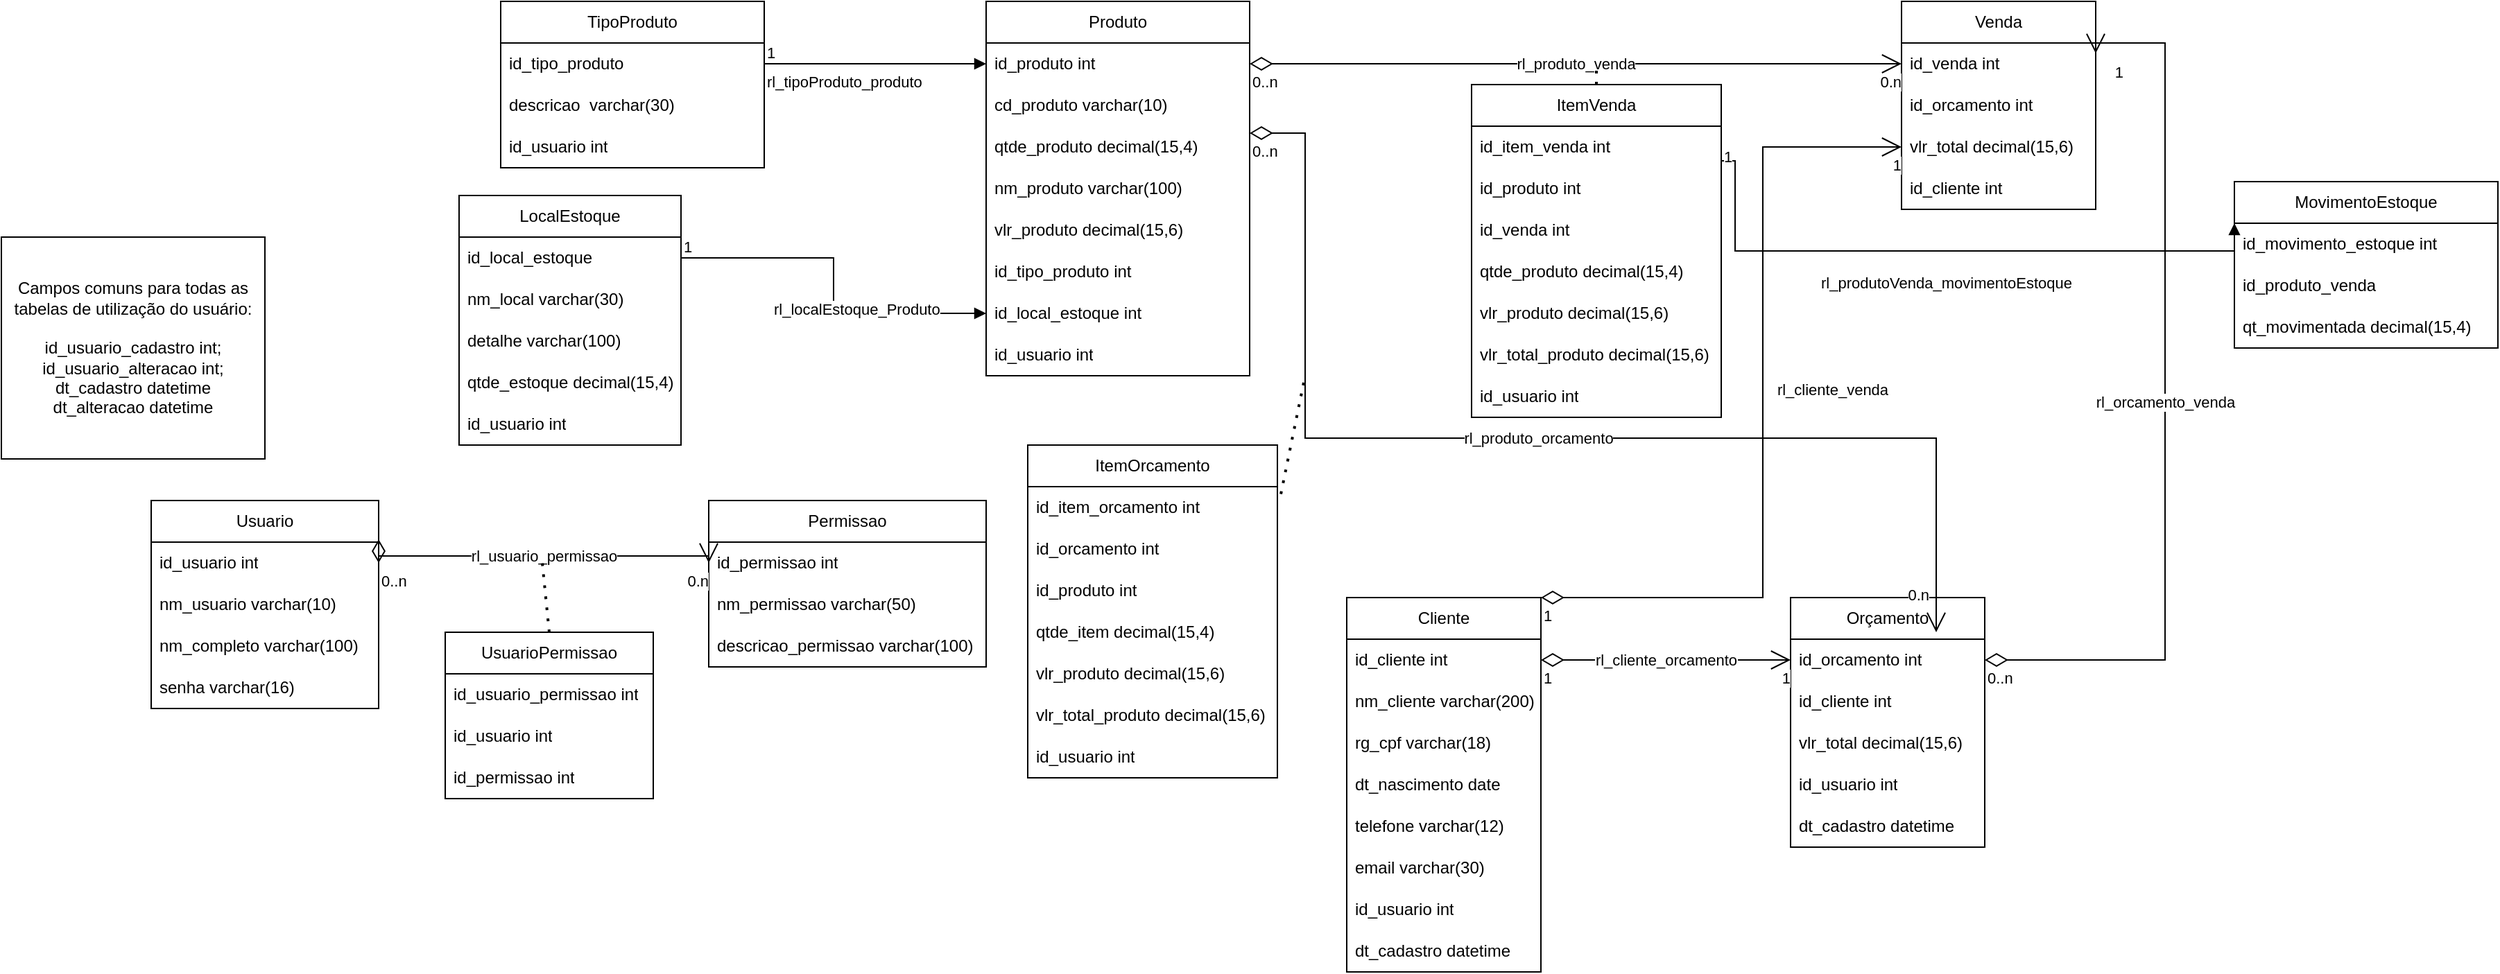 <mxfile version="22.0.2" type="github">
  <diagram name="Page-1" id="9f46799a-70d6-7492-0946-bef42562c5a5">
    <mxGraphModel dx="2349" dy="550" grid="1" gridSize="10" guides="1" tooltips="1" connect="1" arrows="1" fold="1" page="1" pageScale="1" pageWidth="1100" pageHeight="850" background="none" math="0" shadow="0">
      <root>
        <mxCell id="0" />
        <mxCell id="1" parent="0" />
        <mxCell id="REOAxsR8FFP2d4TtYgPs-2" value="Produto" style="swimlane;fontStyle=0;childLayout=stackLayout;horizontal=1;startSize=30;horizontalStack=0;resizeParent=1;resizeParentMax=0;resizeLast=0;collapsible=1;marginBottom=0;whiteSpace=wrap;html=1;" parent="1" vertex="1">
          <mxGeometry x="-30" y="30" width="190" height="270" as="geometry" />
        </mxCell>
        <mxCell id="REOAxsR8FFP2d4TtYgPs-3" value="id_produto int" style="text;strokeColor=none;fillColor=none;align=left;verticalAlign=middle;spacingLeft=4;spacingRight=4;overflow=hidden;points=[[0,0.5],[1,0.5]];portConstraint=eastwest;rotatable=0;whiteSpace=wrap;html=1;" parent="REOAxsR8FFP2d4TtYgPs-2" vertex="1">
          <mxGeometry y="30" width="190" height="30" as="geometry" />
        </mxCell>
        <mxCell id="e-aj0vRZBPkWejbtAEJ1-1" value="cd_produto varchar(10)" style="text;strokeColor=none;fillColor=none;align=left;verticalAlign=middle;spacingLeft=4;spacingRight=4;overflow=hidden;points=[[0,0.5],[1,0.5]];portConstraint=eastwest;rotatable=0;whiteSpace=wrap;html=1;" parent="REOAxsR8FFP2d4TtYgPs-2" vertex="1">
          <mxGeometry y="60" width="190" height="30" as="geometry" />
        </mxCell>
        <mxCell id="REOAxsR8FFP2d4TtYgPs-4" value="qtde_produto decimal(15,4)" style="text;strokeColor=none;fillColor=none;align=left;verticalAlign=middle;spacingLeft=4;spacingRight=4;overflow=hidden;points=[[0,0.5],[1,0.5]];portConstraint=eastwest;rotatable=0;whiteSpace=wrap;html=1;" parent="REOAxsR8FFP2d4TtYgPs-2" vertex="1">
          <mxGeometry y="90" width="190" height="30" as="geometry" />
        </mxCell>
        <mxCell id="REOAxsR8FFP2d4TtYgPs-5" value="nm_produto varchar(100)" style="text;strokeColor=none;fillColor=none;align=left;verticalAlign=middle;spacingLeft=4;spacingRight=4;overflow=hidden;points=[[0,0.5],[1,0.5]];portConstraint=eastwest;rotatable=0;whiteSpace=wrap;html=1;" parent="REOAxsR8FFP2d4TtYgPs-2" vertex="1">
          <mxGeometry y="120" width="190" height="30" as="geometry" />
        </mxCell>
        <mxCell id="REOAxsR8FFP2d4TtYgPs-60" value="vlr_produto decimal(15,6)" style="text;strokeColor=none;fillColor=none;align=left;verticalAlign=middle;spacingLeft=4;spacingRight=4;overflow=hidden;points=[[0,0.5],[1,0.5]];portConstraint=eastwest;rotatable=0;whiteSpace=wrap;html=1;" parent="REOAxsR8FFP2d4TtYgPs-2" vertex="1">
          <mxGeometry y="150" width="190" height="30" as="geometry" />
        </mxCell>
        <mxCell id="REOAxsR8FFP2d4TtYgPs-62" value="id_tipo_produto int" style="text;strokeColor=none;fillColor=none;align=left;verticalAlign=middle;spacingLeft=4;spacingRight=4;overflow=hidden;points=[[0,0.5],[1,0.5]];portConstraint=eastwest;rotatable=0;whiteSpace=wrap;html=1;" parent="REOAxsR8FFP2d4TtYgPs-2" vertex="1">
          <mxGeometry y="180" width="190" height="30" as="geometry" />
        </mxCell>
        <mxCell id="REOAxsR8FFP2d4TtYgPs-75" value="id_local_estoque int" style="text;strokeColor=none;fillColor=none;align=left;verticalAlign=middle;spacingLeft=4;spacingRight=4;overflow=hidden;points=[[0,0.5],[1,0.5]];portConstraint=eastwest;rotatable=0;whiteSpace=wrap;html=1;" parent="REOAxsR8FFP2d4TtYgPs-2" vertex="1">
          <mxGeometry y="210" width="190" height="30" as="geometry" />
        </mxCell>
        <mxCell id="ZL6opN0v5KYyE4sKjo3w-5" value="id_usuario int" style="text;strokeColor=none;fillColor=none;align=left;verticalAlign=middle;spacingLeft=4;spacingRight=4;overflow=hidden;points=[[0,0.5],[1,0.5]];portConstraint=eastwest;rotatable=0;whiteSpace=wrap;html=1;" vertex="1" parent="REOAxsR8FFP2d4TtYgPs-2">
          <mxGeometry y="240" width="190" height="30" as="geometry" />
        </mxCell>
        <mxCell id="REOAxsR8FFP2d4TtYgPs-7" value="Venda" style="swimlane;fontStyle=0;childLayout=stackLayout;horizontal=1;startSize=30;horizontalStack=0;resizeParent=1;resizeParentMax=0;resizeLast=0;collapsible=1;marginBottom=0;whiteSpace=wrap;html=1;" parent="1" vertex="1">
          <mxGeometry x="630" y="30" width="140" height="150" as="geometry" />
        </mxCell>
        <mxCell id="REOAxsR8FFP2d4TtYgPs-8" value="id_venda int" style="text;strokeColor=none;fillColor=none;align=left;verticalAlign=middle;spacingLeft=4;spacingRight=4;overflow=hidden;points=[[0,0.5],[1,0.5]];portConstraint=eastwest;rotatable=0;whiteSpace=wrap;html=1;" parent="REOAxsR8FFP2d4TtYgPs-7" vertex="1">
          <mxGeometry y="30" width="140" height="30" as="geometry" />
        </mxCell>
        <mxCell id="REOAxsR8FFP2d4TtYgPs-9" value="id_orcamento int" style="text;strokeColor=none;fillColor=none;align=left;verticalAlign=middle;spacingLeft=4;spacingRight=4;overflow=hidden;points=[[0,0.5],[1,0.5]];portConstraint=eastwest;rotatable=0;whiteSpace=wrap;html=1;" parent="REOAxsR8FFP2d4TtYgPs-7" vertex="1">
          <mxGeometry y="60" width="140" height="30" as="geometry" />
        </mxCell>
        <mxCell id="REOAxsR8FFP2d4TtYgPs-10" value="vlr_total decimal(15,6)" style="text;strokeColor=none;fillColor=none;align=left;verticalAlign=middle;spacingLeft=4;spacingRight=4;overflow=hidden;points=[[0,0.5],[1,0.5]];portConstraint=eastwest;rotatable=0;whiteSpace=wrap;html=1;" parent="REOAxsR8FFP2d4TtYgPs-7" vertex="1">
          <mxGeometry y="90" width="140" height="30" as="geometry" />
        </mxCell>
        <mxCell id="REOAxsR8FFP2d4TtYgPs-104" value="id_cliente int" style="text;strokeColor=none;fillColor=none;align=left;verticalAlign=middle;spacingLeft=4;spacingRight=4;overflow=hidden;points=[[0,0.5],[1,0.5]];portConstraint=eastwest;rotatable=0;whiteSpace=wrap;html=1;" parent="REOAxsR8FFP2d4TtYgPs-7" vertex="1">
          <mxGeometry y="120" width="140" height="30" as="geometry" />
        </mxCell>
        <mxCell id="REOAxsR8FFP2d4TtYgPs-11" value="ItemVenda" style="swimlane;fontStyle=0;childLayout=stackLayout;horizontal=1;startSize=30;horizontalStack=0;resizeParent=1;resizeParentMax=0;resizeLast=0;collapsible=1;marginBottom=0;whiteSpace=wrap;html=1;" parent="1" vertex="1">
          <mxGeometry x="320" y="90" width="180" height="240" as="geometry" />
        </mxCell>
        <mxCell id="REOAxsR8FFP2d4TtYgPs-12" value="id_item_venda int" style="text;strokeColor=none;fillColor=none;align=left;verticalAlign=middle;spacingLeft=4;spacingRight=4;overflow=hidden;points=[[0,0.5],[1,0.5]];portConstraint=eastwest;rotatable=0;whiteSpace=wrap;html=1;" parent="REOAxsR8FFP2d4TtYgPs-11" vertex="1">
          <mxGeometry y="30" width="180" height="30" as="geometry" />
        </mxCell>
        <mxCell id="REOAxsR8FFP2d4TtYgPs-13" value="id_produto int" style="text;strokeColor=none;fillColor=none;align=left;verticalAlign=middle;spacingLeft=4;spacingRight=4;overflow=hidden;points=[[0,0.5],[1,0.5]];portConstraint=eastwest;rotatable=0;whiteSpace=wrap;html=1;" parent="REOAxsR8FFP2d4TtYgPs-11" vertex="1">
          <mxGeometry y="60" width="180" height="30" as="geometry" />
        </mxCell>
        <mxCell id="REOAxsR8FFP2d4TtYgPs-14" value="id_venda int" style="text;strokeColor=none;fillColor=none;align=left;verticalAlign=middle;spacingLeft=4;spacingRight=4;overflow=hidden;points=[[0,0.5],[1,0.5]];portConstraint=eastwest;rotatable=0;whiteSpace=wrap;html=1;" parent="REOAxsR8FFP2d4TtYgPs-11" vertex="1">
          <mxGeometry y="90" width="180" height="30" as="geometry" />
        </mxCell>
        <mxCell id="REOAxsR8FFP2d4TtYgPs-105" value="qtde_produto decimal(15,4)" style="text;strokeColor=none;fillColor=none;align=left;verticalAlign=middle;spacingLeft=4;spacingRight=4;overflow=hidden;points=[[0,0.5],[1,0.5]];portConstraint=eastwest;rotatable=0;whiteSpace=wrap;html=1;" parent="REOAxsR8FFP2d4TtYgPs-11" vertex="1">
          <mxGeometry y="120" width="180" height="30" as="geometry" />
        </mxCell>
        <mxCell id="REOAxsR8FFP2d4TtYgPs-106" value="vlr_produto decimal(15,6)" style="text;strokeColor=none;fillColor=none;align=left;verticalAlign=middle;spacingLeft=4;spacingRight=4;overflow=hidden;points=[[0,0.5],[1,0.5]];portConstraint=eastwest;rotatable=0;whiteSpace=wrap;html=1;" parent="REOAxsR8FFP2d4TtYgPs-11" vertex="1">
          <mxGeometry y="150" width="180" height="30" as="geometry" />
        </mxCell>
        <mxCell id="REOAxsR8FFP2d4TtYgPs-107" value="vlr_total_produto decimal(15,6)" style="text;strokeColor=none;fillColor=none;align=left;verticalAlign=middle;spacingLeft=4;spacingRight=4;overflow=hidden;points=[[0,0.5],[1,0.5]];portConstraint=eastwest;rotatable=0;whiteSpace=wrap;html=1;" parent="REOAxsR8FFP2d4TtYgPs-11" vertex="1">
          <mxGeometry y="180" width="180" height="30" as="geometry" />
        </mxCell>
        <mxCell id="ZL6opN0v5KYyE4sKjo3w-7" value="id_usuario int" style="text;strokeColor=none;fillColor=none;align=left;verticalAlign=middle;spacingLeft=4;spacingRight=4;overflow=hidden;points=[[0,0.5],[1,0.5]];portConstraint=eastwest;rotatable=0;whiteSpace=wrap;html=1;" vertex="1" parent="REOAxsR8FFP2d4TtYgPs-11">
          <mxGeometry y="210" width="180" height="30" as="geometry" />
        </mxCell>
        <mxCell id="REOAxsR8FFP2d4TtYgPs-15" value="rl_produto_venda" style="endArrow=open;html=1;endSize=12;startArrow=diamondThin;startSize=14;startFill=0;edgeStyle=orthogonalEdgeStyle;rounded=0;exitX=1;exitY=0.5;exitDx=0;exitDy=0;entryX=0;entryY=0.5;entryDx=0;entryDy=0;" parent="1" source="REOAxsR8FFP2d4TtYgPs-3" target="REOAxsR8FFP2d4TtYgPs-8" edge="1">
          <mxGeometry relative="1" as="geometry">
            <mxPoint x="490" y="120" as="sourcePoint" />
            <mxPoint x="650" y="120" as="targetPoint" />
            <Array as="points">
              <mxPoint x="520" y="75" />
              <mxPoint x="520" y="75" />
            </Array>
          </mxGeometry>
        </mxCell>
        <mxCell id="REOAxsR8FFP2d4TtYgPs-16" value="0..n" style="edgeLabel;resizable=0;html=1;align=left;verticalAlign=top;" parent="REOAxsR8FFP2d4TtYgPs-15" connectable="0" vertex="1">
          <mxGeometry x="-1" relative="1" as="geometry" />
        </mxCell>
        <mxCell id="REOAxsR8FFP2d4TtYgPs-17" value="0.n" style="edgeLabel;resizable=0;html=1;align=right;verticalAlign=top;" parent="REOAxsR8FFP2d4TtYgPs-15" connectable="0" vertex="1">
          <mxGeometry x="1" relative="1" as="geometry" />
        </mxCell>
        <mxCell id="REOAxsR8FFP2d4TtYgPs-19" value="" style="endArrow=none;dashed=1;html=1;dashPattern=1 3;strokeWidth=2;rounded=0;exitX=0.5;exitY=0;exitDx=0;exitDy=0;" parent="1" source="REOAxsR8FFP2d4TtYgPs-11" edge="1">
          <mxGeometry width="50" height="50" relative="1" as="geometry">
            <mxPoint x="540" y="140" as="sourcePoint" />
            <mxPoint x="410" y="80" as="targetPoint" />
          </mxGeometry>
        </mxCell>
        <mxCell id="REOAxsR8FFP2d4TtYgPs-20" value="Cliente" style="swimlane;fontStyle=0;childLayout=stackLayout;horizontal=1;startSize=30;horizontalStack=0;resizeParent=1;resizeParentMax=0;resizeLast=0;collapsible=1;marginBottom=0;whiteSpace=wrap;html=1;" parent="1" vertex="1">
          <mxGeometry x="230" y="460" width="140" height="270" as="geometry" />
        </mxCell>
        <mxCell id="REOAxsR8FFP2d4TtYgPs-21" value="id_cliente int" style="text;strokeColor=none;fillColor=none;align=left;verticalAlign=middle;spacingLeft=4;spacingRight=4;overflow=hidden;points=[[0,0.5],[1,0.5]];portConstraint=eastwest;rotatable=0;whiteSpace=wrap;html=1;" parent="REOAxsR8FFP2d4TtYgPs-20" vertex="1">
          <mxGeometry y="30" width="140" height="30" as="geometry" />
        </mxCell>
        <mxCell id="REOAxsR8FFP2d4TtYgPs-22" value="nm_cliente varchar(200)" style="text;strokeColor=none;fillColor=none;align=left;verticalAlign=middle;spacingLeft=4;spacingRight=4;overflow=hidden;points=[[0,0.5],[1,0.5]];portConstraint=eastwest;rotatable=0;whiteSpace=wrap;html=1;" parent="REOAxsR8FFP2d4TtYgPs-20" vertex="1">
          <mxGeometry y="60" width="140" height="30" as="geometry" />
        </mxCell>
        <mxCell id="REOAxsR8FFP2d4TtYgPs-23" value="rg_cpf varchar(18)" style="text;strokeColor=none;fillColor=none;align=left;verticalAlign=middle;spacingLeft=4;spacingRight=4;overflow=hidden;points=[[0,0.5],[1,0.5]];portConstraint=eastwest;rotatable=0;whiteSpace=wrap;html=1;" parent="REOAxsR8FFP2d4TtYgPs-20" vertex="1">
          <mxGeometry y="90" width="140" height="30" as="geometry" />
        </mxCell>
        <mxCell id="REOAxsR8FFP2d4TtYgPs-98" value="dt_nascimento date" style="text;strokeColor=none;fillColor=none;align=left;verticalAlign=middle;spacingLeft=4;spacingRight=4;overflow=hidden;points=[[0,0.5],[1,0.5]];portConstraint=eastwest;rotatable=0;whiteSpace=wrap;html=1;" parent="REOAxsR8FFP2d4TtYgPs-20" vertex="1">
          <mxGeometry y="120" width="140" height="30" as="geometry" />
        </mxCell>
        <mxCell id="REOAxsR8FFP2d4TtYgPs-99" value="telefone varchar(12)" style="text;strokeColor=none;fillColor=none;align=left;verticalAlign=middle;spacingLeft=4;spacingRight=4;overflow=hidden;points=[[0,0.5],[1,0.5]];portConstraint=eastwest;rotatable=0;whiteSpace=wrap;html=1;" parent="REOAxsR8FFP2d4TtYgPs-20" vertex="1">
          <mxGeometry y="150" width="140" height="30" as="geometry" />
        </mxCell>
        <mxCell id="REOAxsR8FFP2d4TtYgPs-100" value="email varchar(30)" style="text;strokeColor=none;fillColor=none;align=left;verticalAlign=middle;spacingLeft=4;spacingRight=4;overflow=hidden;points=[[0,0.5],[1,0.5]];portConstraint=eastwest;rotatable=0;whiteSpace=wrap;html=1;" parent="REOAxsR8FFP2d4TtYgPs-20" vertex="1">
          <mxGeometry y="180" width="140" height="30" as="geometry" />
        </mxCell>
        <mxCell id="ZL6opN0v5KYyE4sKjo3w-8" value="id_usuario int" style="text;strokeColor=none;fillColor=none;align=left;verticalAlign=middle;spacingLeft=4;spacingRight=4;overflow=hidden;points=[[0,0.5],[1,0.5]];portConstraint=eastwest;rotatable=0;whiteSpace=wrap;html=1;" vertex="1" parent="REOAxsR8FFP2d4TtYgPs-20">
          <mxGeometry y="210" width="140" height="30" as="geometry" />
        </mxCell>
        <mxCell id="ZL6opN0v5KYyE4sKjo3w-9" value="dt_cadastro datetime" style="text;strokeColor=none;fillColor=none;align=left;verticalAlign=middle;spacingLeft=4;spacingRight=4;overflow=hidden;points=[[0,0.5],[1,0.5]];portConstraint=eastwest;rotatable=0;whiteSpace=wrap;html=1;" vertex="1" parent="REOAxsR8FFP2d4TtYgPs-20">
          <mxGeometry y="240" width="140" height="30" as="geometry" />
        </mxCell>
        <mxCell id="REOAxsR8FFP2d4TtYgPs-24" value="Orçamento" style="swimlane;fontStyle=0;childLayout=stackLayout;horizontal=1;startSize=30;horizontalStack=0;resizeParent=1;resizeParentMax=0;resizeLast=0;collapsible=1;marginBottom=0;whiteSpace=wrap;html=1;" parent="1" vertex="1">
          <mxGeometry x="550" y="460" width="140" height="180" as="geometry" />
        </mxCell>
        <mxCell id="REOAxsR8FFP2d4TtYgPs-25" value="id_orcamento int" style="text;strokeColor=none;fillColor=none;align=left;verticalAlign=middle;spacingLeft=4;spacingRight=4;overflow=hidden;points=[[0,0.5],[1,0.5]];portConstraint=eastwest;rotatable=0;whiteSpace=wrap;html=1;" parent="REOAxsR8FFP2d4TtYgPs-24" vertex="1">
          <mxGeometry y="30" width="140" height="30" as="geometry" />
        </mxCell>
        <mxCell id="REOAxsR8FFP2d4TtYgPs-26" value="id_cliente int" style="text;strokeColor=none;fillColor=none;align=left;verticalAlign=middle;spacingLeft=4;spacingRight=4;overflow=hidden;points=[[0,0.5],[1,0.5]];portConstraint=eastwest;rotatable=0;whiteSpace=wrap;html=1;" parent="REOAxsR8FFP2d4TtYgPs-24" vertex="1">
          <mxGeometry y="60" width="140" height="30" as="geometry" />
        </mxCell>
        <mxCell id="REOAxsR8FFP2d4TtYgPs-27" value="vlr_total decimal(15,6)" style="text;strokeColor=none;fillColor=none;align=left;verticalAlign=middle;spacingLeft=4;spacingRight=4;overflow=hidden;points=[[0,0.5],[1,0.5]];portConstraint=eastwest;rotatable=0;whiteSpace=wrap;html=1;" parent="REOAxsR8FFP2d4TtYgPs-24" vertex="1">
          <mxGeometry y="90" width="140" height="30" as="geometry" />
        </mxCell>
        <mxCell id="ZL6opN0v5KYyE4sKjo3w-10" value="id_usuario int" style="text;strokeColor=none;fillColor=none;align=left;verticalAlign=middle;spacingLeft=4;spacingRight=4;overflow=hidden;points=[[0,0.5],[1,0.5]];portConstraint=eastwest;rotatable=0;whiteSpace=wrap;html=1;" vertex="1" parent="REOAxsR8FFP2d4TtYgPs-24">
          <mxGeometry y="120" width="140" height="30" as="geometry" />
        </mxCell>
        <mxCell id="ZL6opN0v5KYyE4sKjo3w-11" value="dt_cadastro datetime" style="text;strokeColor=none;fillColor=none;align=left;verticalAlign=middle;spacingLeft=4;spacingRight=4;overflow=hidden;points=[[0,0.5],[1,0.5]];portConstraint=eastwest;rotatable=0;whiteSpace=wrap;html=1;" vertex="1" parent="REOAxsR8FFP2d4TtYgPs-24">
          <mxGeometry y="150" width="140" height="30" as="geometry" />
        </mxCell>
        <mxCell id="REOAxsR8FFP2d4TtYgPs-28" value="rl_cliente_orcamento" style="endArrow=open;html=1;endSize=12;startArrow=diamondThin;startSize=14;startFill=0;edgeStyle=orthogonalEdgeStyle;rounded=0;exitX=1;exitY=0.5;exitDx=0;exitDy=0;entryX=0;entryY=0.5;entryDx=0;entryDy=0;" parent="1" source="REOAxsR8FFP2d4TtYgPs-21" target="REOAxsR8FFP2d4TtYgPs-25" edge="1">
          <mxGeometry relative="1" as="geometry">
            <mxPoint x="780" y="430" as="sourcePoint" />
            <mxPoint x="940" y="430" as="targetPoint" />
          </mxGeometry>
        </mxCell>
        <mxCell id="REOAxsR8FFP2d4TtYgPs-29" value="1" style="edgeLabel;resizable=0;html=1;align=left;verticalAlign=top;" parent="REOAxsR8FFP2d4TtYgPs-28" connectable="0" vertex="1">
          <mxGeometry x="-1" relative="1" as="geometry" />
        </mxCell>
        <mxCell id="REOAxsR8FFP2d4TtYgPs-30" value="1" style="edgeLabel;resizable=0;html=1;align=right;verticalAlign=top;" parent="REOAxsR8FFP2d4TtYgPs-28" connectable="0" vertex="1">
          <mxGeometry x="1" relative="1" as="geometry" />
        </mxCell>
        <mxCell id="REOAxsR8FFP2d4TtYgPs-31" value="rl_orcamento_venda" style="endArrow=open;html=1;endSize=12;startArrow=diamondThin;startSize=14;startFill=0;edgeStyle=orthogonalEdgeStyle;rounded=0;exitX=1;exitY=0.5;exitDx=0;exitDy=0;entryX=1;entryY=0.25;entryDx=0;entryDy=0;" parent="1" source="REOAxsR8FFP2d4TtYgPs-25" target="REOAxsR8FFP2d4TtYgPs-7" edge="1">
          <mxGeometry relative="1" as="geometry">
            <mxPoint x="490" y="300" as="sourcePoint" />
            <mxPoint x="650" y="300" as="targetPoint" />
            <Array as="points">
              <mxPoint x="820" y="505" />
              <mxPoint x="820" y="60" />
            </Array>
          </mxGeometry>
        </mxCell>
        <mxCell id="REOAxsR8FFP2d4TtYgPs-32" value="0..n" style="edgeLabel;resizable=0;html=1;align=left;verticalAlign=top;" parent="REOAxsR8FFP2d4TtYgPs-31" connectable="0" vertex="1">
          <mxGeometry x="-1" relative="1" as="geometry" />
        </mxCell>
        <mxCell id="REOAxsR8FFP2d4TtYgPs-33" value="1" style="edgeLabel;resizable=0;html=1;align=right;verticalAlign=top;" parent="REOAxsR8FFP2d4TtYgPs-31" connectable="0" vertex="1">
          <mxGeometry x="1" relative="1" as="geometry">
            <mxPoint x="20" as="offset" />
          </mxGeometry>
        </mxCell>
        <mxCell id="REOAxsR8FFP2d4TtYgPs-34" value="ItemOrcamento" style="swimlane;fontStyle=0;childLayout=stackLayout;horizontal=1;startSize=30;horizontalStack=0;resizeParent=1;resizeParentMax=0;resizeLast=0;collapsible=1;marginBottom=0;whiteSpace=wrap;html=1;" parent="1" vertex="1">
          <mxGeometry y="350" width="180" height="240" as="geometry" />
        </mxCell>
        <mxCell id="REOAxsR8FFP2d4TtYgPs-35" value="id_item_orcamento int" style="text;strokeColor=none;fillColor=none;align=left;verticalAlign=middle;spacingLeft=4;spacingRight=4;overflow=hidden;points=[[0,0.5],[1,0.5]];portConstraint=eastwest;rotatable=0;whiteSpace=wrap;html=1;" parent="REOAxsR8FFP2d4TtYgPs-34" vertex="1">
          <mxGeometry y="30" width="180" height="30" as="geometry" />
        </mxCell>
        <mxCell id="REOAxsR8FFP2d4TtYgPs-36" value="id_orcamento int" style="text;strokeColor=none;fillColor=none;align=left;verticalAlign=middle;spacingLeft=4;spacingRight=4;overflow=hidden;points=[[0,0.5],[1,0.5]];portConstraint=eastwest;rotatable=0;whiteSpace=wrap;html=1;" parent="REOAxsR8FFP2d4TtYgPs-34" vertex="1">
          <mxGeometry y="60" width="180" height="30" as="geometry" />
        </mxCell>
        <mxCell id="REOAxsR8FFP2d4TtYgPs-37" value="id_produto int" style="text;strokeColor=none;fillColor=none;align=left;verticalAlign=middle;spacingLeft=4;spacingRight=4;overflow=hidden;points=[[0,0.5],[1,0.5]];portConstraint=eastwest;rotatable=0;whiteSpace=wrap;html=1;" parent="REOAxsR8FFP2d4TtYgPs-34" vertex="1">
          <mxGeometry y="90" width="180" height="30" as="geometry" />
        </mxCell>
        <mxCell id="REOAxsR8FFP2d4TtYgPs-79" value="qtde_item&amp;nbsp;decimal(15,4)" style="text;strokeColor=none;fillColor=none;align=left;verticalAlign=middle;spacingLeft=4;spacingRight=4;overflow=hidden;points=[[0,0.5],[1,0.5]];portConstraint=eastwest;rotatable=0;whiteSpace=wrap;html=1;" parent="REOAxsR8FFP2d4TtYgPs-34" vertex="1">
          <mxGeometry y="120" width="180" height="30" as="geometry" />
        </mxCell>
        <mxCell id="REOAxsR8FFP2d4TtYgPs-80" value="vlr_produto decimal(15,6)" style="text;strokeColor=none;fillColor=none;align=left;verticalAlign=middle;spacingLeft=4;spacingRight=4;overflow=hidden;points=[[0,0.5],[1,0.5]];portConstraint=eastwest;rotatable=0;whiteSpace=wrap;html=1;" parent="REOAxsR8FFP2d4TtYgPs-34" vertex="1">
          <mxGeometry y="150" width="180" height="30" as="geometry" />
        </mxCell>
        <mxCell id="REOAxsR8FFP2d4TtYgPs-108" value="vlr_total_produto decimal(15,6)" style="text;strokeColor=none;fillColor=none;align=left;verticalAlign=middle;spacingLeft=4;spacingRight=4;overflow=hidden;points=[[0,0.5],[1,0.5]];portConstraint=eastwest;rotatable=0;whiteSpace=wrap;html=1;" parent="REOAxsR8FFP2d4TtYgPs-34" vertex="1">
          <mxGeometry y="180" width="180" height="30" as="geometry" />
        </mxCell>
        <mxCell id="ZL6opN0v5KYyE4sKjo3w-6" value="id_usuario int" style="text;strokeColor=none;fillColor=none;align=left;verticalAlign=middle;spacingLeft=4;spacingRight=4;overflow=hidden;points=[[0,0.5],[1,0.5]];portConstraint=eastwest;rotatable=0;whiteSpace=wrap;html=1;" vertex="1" parent="REOAxsR8FFP2d4TtYgPs-34">
          <mxGeometry y="210" width="180" height="30" as="geometry" />
        </mxCell>
        <mxCell id="REOAxsR8FFP2d4TtYgPs-41" value="rl_produto_orcamento" style="endArrow=open;html=1;endSize=12;startArrow=diamondThin;startSize=14;startFill=0;edgeStyle=orthogonalEdgeStyle;rounded=0;exitX=1;exitY=0.5;exitDx=0;exitDy=0;entryX=0.75;entryY=0;entryDx=0;entryDy=0;" parent="1" edge="1">
          <mxGeometry relative="1" as="geometry">
            <mxPoint x="160" y="125" as="sourcePoint" />
            <mxPoint x="655" y="485" as="targetPoint" />
            <Array as="points">
              <mxPoint x="200" y="125" />
              <mxPoint x="200" y="345" />
              <mxPoint x="655" y="345" />
            </Array>
          </mxGeometry>
        </mxCell>
        <mxCell id="REOAxsR8FFP2d4TtYgPs-42" value="0..n" style="edgeLabel;resizable=0;html=1;align=left;verticalAlign=top;" parent="REOAxsR8FFP2d4TtYgPs-41" connectable="0" vertex="1">
          <mxGeometry x="-1" relative="1" as="geometry" />
        </mxCell>
        <mxCell id="REOAxsR8FFP2d4TtYgPs-43" value="0.n" style="edgeLabel;resizable=0;html=1;align=right;verticalAlign=top;" parent="REOAxsR8FFP2d4TtYgPs-41" connectable="0" vertex="1">
          <mxGeometry x="1" relative="1" as="geometry">
            <mxPoint x="-5" y="-40" as="offset" />
          </mxGeometry>
        </mxCell>
        <mxCell id="REOAxsR8FFP2d4TtYgPs-46" value="" style="endArrow=none;dashed=1;html=1;dashPattern=1 3;strokeWidth=2;rounded=0;exitX=1.014;exitY=0.147;exitDx=0;exitDy=0;exitPerimeter=0;" parent="1" source="REOAxsR8FFP2d4TtYgPs-34" edge="1">
          <mxGeometry width="50" height="50" relative="1" as="geometry">
            <mxPoint x="540" y="330" as="sourcePoint" />
            <mxPoint x="200" y="300" as="targetPoint" />
          </mxGeometry>
        </mxCell>
        <mxCell id="REOAxsR8FFP2d4TtYgPs-47" value="MovimentoEstoque" style="swimlane;fontStyle=0;childLayout=stackLayout;horizontal=1;startSize=30;horizontalStack=0;resizeParent=1;resizeParentMax=0;resizeLast=0;collapsible=1;marginBottom=0;whiteSpace=wrap;html=1;" parent="1" vertex="1">
          <mxGeometry x="870" y="160" width="190" height="120" as="geometry" />
        </mxCell>
        <mxCell id="REOAxsR8FFP2d4TtYgPs-48" value="id_movimento_estoque int" style="text;strokeColor=none;fillColor=none;align=left;verticalAlign=middle;spacingLeft=4;spacingRight=4;overflow=hidden;points=[[0,0.5],[1,0.5]];portConstraint=eastwest;rotatable=0;whiteSpace=wrap;html=1;" parent="REOAxsR8FFP2d4TtYgPs-47" vertex="1">
          <mxGeometry y="30" width="190" height="30" as="geometry" />
        </mxCell>
        <mxCell id="REOAxsR8FFP2d4TtYgPs-49" value="id_produto_venda" style="text;strokeColor=none;fillColor=none;align=left;verticalAlign=middle;spacingLeft=4;spacingRight=4;overflow=hidden;points=[[0,0.5],[1,0.5]];portConstraint=eastwest;rotatable=0;whiteSpace=wrap;html=1;" parent="REOAxsR8FFP2d4TtYgPs-47" vertex="1">
          <mxGeometry y="60" width="190" height="30" as="geometry" />
        </mxCell>
        <mxCell id="REOAxsR8FFP2d4TtYgPs-50" value="qt_movimentada decimal(15,4)" style="text;strokeColor=none;fillColor=none;align=left;verticalAlign=middle;spacingLeft=4;spacingRight=4;overflow=hidden;points=[[0,0.5],[1,0.5]];portConstraint=eastwest;rotatable=0;whiteSpace=wrap;html=1;" parent="REOAxsR8FFP2d4TtYgPs-47" vertex="1">
          <mxGeometry y="90" width="190" height="30" as="geometry" />
        </mxCell>
        <mxCell id="REOAxsR8FFP2d4TtYgPs-57" value="rl_produtoVenda_movimentoEstoque" style="endArrow=block;endFill=1;html=1;edgeStyle=orthogonalEdgeStyle;align=left;verticalAlign=top;rounded=0;exitX=1;exitY=0.25;exitDx=0;exitDy=0;entryX=0;entryY=0.25;entryDx=0;entryDy=0;" parent="1" source="REOAxsR8FFP2d4TtYgPs-11" target="REOAxsR8FFP2d4TtYgPs-47" edge="1">
          <mxGeometry x="-0.392" y="-10" relative="1" as="geometry">
            <mxPoint x="490" y="250" as="sourcePoint" />
            <mxPoint x="650" y="250" as="targetPoint" />
            <Array as="points">
              <mxPoint x="510" y="145" />
              <mxPoint x="510" y="210" />
              <mxPoint x="870" y="210" />
            </Array>
            <mxPoint as="offset" />
          </mxGeometry>
        </mxCell>
        <mxCell id="REOAxsR8FFP2d4TtYgPs-58" value="1" style="edgeLabel;resizable=0;html=1;align=left;verticalAlign=bottom;" parent="REOAxsR8FFP2d4TtYgPs-57" connectable="0" vertex="1">
          <mxGeometry x="-1" relative="1" as="geometry" />
        </mxCell>
        <mxCell id="REOAxsR8FFP2d4TtYgPs-63" value="TipoProduto" style="swimlane;fontStyle=0;childLayout=stackLayout;horizontal=1;startSize=30;horizontalStack=0;resizeParent=1;resizeParentMax=0;resizeLast=0;collapsible=1;marginBottom=0;whiteSpace=wrap;html=1;" parent="1" vertex="1">
          <mxGeometry x="-380" y="30" width="190" height="120" as="geometry" />
        </mxCell>
        <mxCell id="REOAxsR8FFP2d4TtYgPs-64" value="id_tipo_produto" style="text;strokeColor=none;fillColor=none;align=left;verticalAlign=middle;spacingLeft=4;spacingRight=4;overflow=hidden;points=[[0,0.5],[1,0.5]];portConstraint=eastwest;rotatable=0;whiteSpace=wrap;html=1;" parent="REOAxsR8FFP2d4TtYgPs-63" vertex="1">
          <mxGeometry y="30" width="190" height="30" as="geometry" />
        </mxCell>
        <mxCell id="REOAxsR8FFP2d4TtYgPs-65" value="descricao&amp;nbsp; varchar(30)" style="text;strokeColor=none;fillColor=none;align=left;verticalAlign=middle;spacingLeft=4;spacingRight=4;overflow=hidden;points=[[0,0.5],[1,0.5]];portConstraint=eastwest;rotatable=0;whiteSpace=wrap;html=1;" parent="REOAxsR8FFP2d4TtYgPs-63" vertex="1">
          <mxGeometry y="60" width="190" height="30" as="geometry" />
        </mxCell>
        <mxCell id="ZL6opN0v5KYyE4sKjo3w-2" value="id_usuario int" style="text;strokeColor=none;fillColor=none;align=left;verticalAlign=middle;spacingLeft=4;spacingRight=4;overflow=hidden;points=[[0,0.5],[1,0.5]];portConstraint=eastwest;rotatable=0;whiteSpace=wrap;html=1;" vertex="1" parent="REOAxsR8FFP2d4TtYgPs-63">
          <mxGeometry y="90" width="190" height="30" as="geometry" />
        </mxCell>
        <mxCell id="REOAxsR8FFP2d4TtYgPs-69" value="rl_tipoProduto_produto" style="endArrow=block;endFill=1;html=1;edgeStyle=orthogonalEdgeStyle;align=left;verticalAlign=top;rounded=0;exitX=1;exitY=0.5;exitDx=0;exitDy=0;entryX=0;entryY=0.5;entryDx=0;entryDy=0;" parent="1" source="REOAxsR8FFP2d4TtYgPs-64" target="REOAxsR8FFP2d4TtYgPs-3" edge="1">
          <mxGeometry x="-1" relative="1" as="geometry">
            <mxPoint x="490" y="200" as="sourcePoint" />
            <mxPoint x="880" y="200" as="targetPoint" />
          </mxGeometry>
        </mxCell>
        <mxCell id="REOAxsR8FFP2d4TtYgPs-70" value="1" style="edgeLabel;resizable=0;html=1;align=left;verticalAlign=bottom;" parent="REOAxsR8FFP2d4TtYgPs-69" connectable="0" vertex="1">
          <mxGeometry x="-1" relative="1" as="geometry" />
        </mxCell>
        <mxCell id="REOAxsR8FFP2d4TtYgPs-71" value="LocalEstoque" style="swimlane;fontStyle=0;childLayout=stackLayout;horizontal=1;startSize=30;horizontalStack=0;resizeParent=1;resizeParentMax=0;resizeLast=0;collapsible=1;marginBottom=0;whiteSpace=wrap;html=1;" parent="1" vertex="1">
          <mxGeometry x="-410" y="170" width="160" height="180" as="geometry" />
        </mxCell>
        <mxCell id="REOAxsR8FFP2d4TtYgPs-72" value="id_local_estoque" style="text;strokeColor=none;fillColor=none;align=left;verticalAlign=middle;spacingLeft=4;spacingRight=4;overflow=hidden;points=[[0,0.5],[1,0.5]];portConstraint=eastwest;rotatable=0;whiteSpace=wrap;html=1;" parent="REOAxsR8FFP2d4TtYgPs-71" vertex="1">
          <mxGeometry y="30" width="160" height="30" as="geometry" />
        </mxCell>
        <mxCell id="REOAxsR8FFP2d4TtYgPs-73" value="nm_local varchar(30)" style="text;strokeColor=none;fillColor=none;align=left;verticalAlign=middle;spacingLeft=4;spacingRight=4;overflow=hidden;points=[[0,0.5],[1,0.5]];portConstraint=eastwest;rotatable=0;whiteSpace=wrap;html=1;" parent="REOAxsR8FFP2d4TtYgPs-71" vertex="1">
          <mxGeometry y="60" width="160" height="30" as="geometry" />
        </mxCell>
        <mxCell id="REOAxsR8FFP2d4TtYgPs-74" value="detalhe varchar(100)" style="text;strokeColor=none;fillColor=none;align=left;verticalAlign=middle;spacingLeft=4;spacingRight=4;overflow=hidden;points=[[0,0.5],[1,0.5]];portConstraint=eastwest;rotatable=0;whiteSpace=wrap;html=1;" parent="REOAxsR8FFP2d4TtYgPs-71" vertex="1">
          <mxGeometry y="90" width="160" height="30" as="geometry" />
        </mxCell>
        <mxCell id="REOAxsR8FFP2d4TtYgPs-78" value="qtde_estoque decimal(15,4)" style="text;strokeColor=none;fillColor=none;align=left;verticalAlign=middle;spacingLeft=4;spacingRight=4;overflow=hidden;points=[[0,0.5],[1,0.5]];portConstraint=eastwest;rotatable=0;whiteSpace=wrap;html=1;" parent="REOAxsR8FFP2d4TtYgPs-71" vertex="1">
          <mxGeometry y="120" width="160" height="30" as="geometry" />
        </mxCell>
        <mxCell id="ZL6opN0v5KYyE4sKjo3w-4" value="id_usuario int" style="text;strokeColor=none;fillColor=none;align=left;verticalAlign=middle;spacingLeft=4;spacingRight=4;overflow=hidden;points=[[0,0.5],[1,0.5]];portConstraint=eastwest;rotatable=0;whiteSpace=wrap;html=1;" vertex="1" parent="REOAxsR8FFP2d4TtYgPs-71">
          <mxGeometry y="150" width="160" height="30" as="geometry" />
        </mxCell>
        <mxCell id="REOAxsR8FFP2d4TtYgPs-76" value="rl_localEstoque_Produto" style="endArrow=block;endFill=1;html=1;edgeStyle=orthogonalEdgeStyle;align=left;verticalAlign=top;rounded=0;exitX=1;exitY=0.25;exitDx=0;exitDy=0;entryX=0;entryY=0.5;entryDx=0;entryDy=0;" parent="1" source="REOAxsR8FFP2d4TtYgPs-71" target="REOAxsR8FFP2d4TtYgPs-75" edge="1">
          <mxGeometry x="0.103" y="-25" relative="1" as="geometry">
            <mxPoint x="-180" y="85" as="sourcePoint" />
            <mxPoint x="-20" y="85" as="targetPoint" />
            <mxPoint x="-20" y="-10" as="offset" />
          </mxGeometry>
        </mxCell>
        <mxCell id="REOAxsR8FFP2d4TtYgPs-77" value="1" style="edgeLabel;resizable=0;html=1;align=left;verticalAlign=bottom;" parent="REOAxsR8FFP2d4TtYgPs-76" connectable="0" vertex="1">
          <mxGeometry x="-1" relative="1" as="geometry" />
        </mxCell>
        <mxCell id="REOAxsR8FFP2d4TtYgPs-81" value="Usuario" style="swimlane;fontStyle=0;childLayout=stackLayout;horizontal=1;startSize=30;horizontalStack=0;resizeParent=1;resizeParentMax=0;resizeLast=0;collapsible=1;marginBottom=0;whiteSpace=wrap;html=1;" parent="1" vertex="1">
          <mxGeometry x="-632" y="390" width="164" height="150" as="geometry" />
        </mxCell>
        <mxCell id="REOAxsR8FFP2d4TtYgPs-82" value="id_usuario int" style="text;strokeColor=none;fillColor=none;align=left;verticalAlign=middle;spacingLeft=4;spacingRight=4;overflow=hidden;points=[[0,0.5],[1,0.5]];portConstraint=eastwest;rotatable=0;whiteSpace=wrap;html=1;" parent="REOAxsR8FFP2d4TtYgPs-81" vertex="1">
          <mxGeometry y="30" width="164" height="30" as="geometry" />
        </mxCell>
        <mxCell id="REOAxsR8FFP2d4TtYgPs-83" value="nm_usuario varchar(10)" style="text;strokeColor=none;fillColor=none;align=left;verticalAlign=middle;spacingLeft=4;spacingRight=4;overflow=hidden;points=[[0,0.5],[1,0.5]];portConstraint=eastwest;rotatable=0;whiteSpace=wrap;html=1;" parent="REOAxsR8FFP2d4TtYgPs-81" vertex="1">
          <mxGeometry y="60" width="164" height="30" as="geometry" />
        </mxCell>
        <mxCell id="REOAxsR8FFP2d4TtYgPs-84" value="nm_completo varchar(100)" style="text;strokeColor=none;fillColor=none;align=left;verticalAlign=middle;spacingLeft=4;spacingRight=4;overflow=hidden;points=[[0,0.5],[1,0.5]];portConstraint=eastwest;rotatable=0;whiteSpace=wrap;html=1;" parent="REOAxsR8FFP2d4TtYgPs-81" vertex="1">
          <mxGeometry y="90" width="164" height="30" as="geometry" />
        </mxCell>
        <mxCell id="REOAxsR8FFP2d4TtYgPs-85" value="senha varchar(16)" style="text;strokeColor=none;fillColor=none;align=left;verticalAlign=middle;spacingLeft=4;spacingRight=4;overflow=hidden;points=[[0,0.5],[1,0.5]];portConstraint=eastwest;rotatable=0;whiteSpace=wrap;html=1;" parent="REOAxsR8FFP2d4TtYgPs-81" vertex="1">
          <mxGeometry y="120" width="164" height="30" as="geometry" />
        </mxCell>
        <mxCell id="REOAxsR8FFP2d4TtYgPs-86" value="Permissao" style="swimlane;fontStyle=0;childLayout=stackLayout;horizontal=1;startSize=30;horizontalStack=0;resizeParent=1;resizeParentMax=0;resizeLast=0;collapsible=1;marginBottom=0;whiteSpace=wrap;html=1;" parent="1" vertex="1">
          <mxGeometry x="-230" y="390" width="200" height="120" as="geometry" />
        </mxCell>
        <mxCell id="REOAxsR8FFP2d4TtYgPs-87" value="id_permissao int" style="text;strokeColor=none;fillColor=none;align=left;verticalAlign=middle;spacingLeft=4;spacingRight=4;overflow=hidden;points=[[0,0.5],[1,0.5]];portConstraint=eastwest;rotatable=0;whiteSpace=wrap;html=1;" parent="REOAxsR8FFP2d4TtYgPs-86" vertex="1">
          <mxGeometry y="30" width="200" height="30" as="geometry" />
        </mxCell>
        <mxCell id="REOAxsR8FFP2d4TtYgPs-88" value="nm_permissao varchar(50)" style="text;strokeColor=none;fillColor=none;align=left;verticalAlign=middle;spacingLeft=4;spacingRight=4;overflow=hidden;points=[[0,0.5],[1,0.5]];portConstraint=eastwest;rotatable=0;whiteSpace=wrap;html=1;" parent="REOAxsR8FFP2d4TtYgPs-86" vertex="1">
          <mxGeometry y="60" width="200" height="30" as="geometry" />
        </mxCell>
        <mxCell id="REOAxsR8FFP2d4TtYgPs-89" value="descricao_permissao varchar(100)" style="text;strokeColor=none;fillColor=none;align=left;verticalAlign=middle;spacingLeft=4;spacingRight=4;overflow=hidden;points=[[0,0.5],[1,0.5]];portConstraint=eastwest;rotatable=0;whiteSpace=wrap;html=1;" parent="REOAxsR8FFP2d4TtYgPs-86" vertex="1">
          <mxGeometry y="90" width="200" height="30" as="geometry" />
        </mxCell>
        <mxCell id="REOAxsR8FFP2d4TtYgPs-90" value="rl_usuario_permissao" style="endArrow=open;html=1;endSize=12;startArrow=diamondThin;startSize=14;startFill=0;edgeStyle=orthogonalEdgeStyle;rounded=0;exitX=1;exitY=0.5;exitDx=0;exitDy=0;entryX=0;entryY=0.5;entryDx=0;entryDy=0;" parent="1" source="REOAxsR8FFP2d4TtYgPs-82" target="REOAxsR8FFP2d4TtYgPs-87" edge="1">
          <mxGeometry relative="1" as="geometry">
            <mxPoint x="170" y="85" as="sourcePoint" />
            <mxPoint x="640" y="85" as="targetPoint" />
            <Array as="points">
              <mxPoint x="-468" y="430" />
              <mxPoint x="-230" y="430" />
            </Array>
          </mxGeometry>
        </mxCell>
        <mxCell id="REOAxsR8FFP2d4TtYgPs-91" value="0..n" style="edgeLabel;resizable=0;html=1;align=left;verticalAlign=top;" parent="REOAxsR8FFP2d4TtYgPs-90" connectable="0" vertex="1">
          <mxGeometry x="-1" relative="1" as="geometry" />
        </mxCell>
        <mxCell id="REOAxsR8FFP2d4TtYgPs-92" value="0.n" style="edgeLabel;resizable=0;html=1;align=right;verticalAlign=top;" parent="REOAxsR8FFP2d4TtYgPs-90" connectable="0" vertex="1">
          <mxGeometry x="1" relative="1" as="geometry" />
        </mxCell>
        <mxCell id="REOAxsR8FFP2d4TtYgPs-93" value="UsuarioPermissao" style="swimlane;fontStyle=0;childLayout=stackLayout;horizontal=1;startSize=30;horizontalStack=0;resizeParent=1;resizeParentMax=0;resizeLast=0;collapsible=1;marginBottom=0;whiteSpace=wrap;html=1;" parent="1" vertex="1">
          <mxGeometry x="-420" y="485" width="150" height="120" as="geometry" />
        </mxCell>
        <mxCell id="REOAxsR8FFP2d4TtYgPs-94" value="id_usuario_permissao int" style="text;strokeColor=none;fillColor=none;align=left;verticalAlign=middle;spacingLeft=4;spacingRight=4;overflow=hidden;points=[[0,0.5],[1,0.5]];portConstraint=eastwest;rotatable=0;whiteSpace=wrap;html=1;" parent="REOAxsR8FFP2d4TtYgPs-93" vertex="1">
          <mxGeometry y="30" width="150" height="30" as="geometry" />
        </mxCell>
        <mxCell id="REOAxsR8FFP2d4TtYgPs-95" value="id_usuario int" style="text;strokeColor=none;fillColor=none;align=left;verticalAlign=middle;spacingLeft=4;spacingRight=4;overflow=hidden;points=[[0,0.5],[1,0.5]];portConstraint=eastwest;rotatable=0;whiteSpace=wrap;html=1;" parent="REOAxsR8FFP2d4TtYgPs-93" vertex="1">
          <mxGeometry y="60" width="150" height="30" as="geometry" />
        </mxCell>
        <mxCell id="REOAxsR8FFP2d4TtYgPs-96" value="id_permissao int" style="text;strokeColor=none;fillColor=none;align=left;verticalAlign=middle;spacingLeft=4;spacingRight=4;overflow=hidden;points=[[0,0.5],[1,0.5]];portConstraint=eastwest;rotatable=0;whiteSpace=wrap;html=1;" parent="REOAxsR8FFP2d4TtYgPs-93" vertex="1">
          <mxGeometry y="90" width="150" height="30" as="geometry" />
        </mxCell>
        <mxCell id="REOAxsR8FFP2d4TtYgPs-97" value="" style="endArrow=none;dashed=1;html=1;dashPattern=1 3;strokeWidth=2;rounded=0;exitX=0.5;exitY=0;exitDx=0;exitDy=0;" parent="1" source="REOAxsR8FFP2d4TtYgPs-93" edge="1">
          <mxGeometry width="50" height="50" relative="1" as="geometry">
            <mxPoint x="-220" y="495" as="sourcePoint" />
            <mxPoint x="-350" y="435" as="targetPoint" />
          </mxGeometry>
        </mxCell>
        <mxCell id="REOAxsR8FFP2d4TtYgPs-101" value="rl_cliente_venda" style="endArrow=open;html=1;endSize=12;startArrow=diamondThin;startSize=14;startFill=0;edgeStyle=orthogonalEdgeStyle;rounded=0;exitX=1;exitY=0;exitDx=0;exitDy=0;entryX=0;entryY=0.5;entryDx=0;entryDy=0;" parent="1" source="REOAxsR8FFP2d4TtYgPs-20" target="REOAxsR8FFP2d4TtYgPs-10" edge="1">
          <mxGeometry x="0.06" y="-50" relative="1" as="geometry">
            <mxPoint x="380" y="515" as="sourcePoint" />
            <mxPoint x="560" y="515" as="targetPoint" />
            <Array as="points">
              <mxPoint x="530" y="460" />
              <mxPoint x="530" y="135" />
            </Array>
            <mxPoint as="offset" />
          </mxGeometry>
        </mxCell>
        <mxCell id="REOAxsR8FFP2d4TtYgPs-102" value="1" style="edgeLabel;resizable=0;html=1;align=left;verticalAlign=top;" parent="REOAxsR8FFP2d4TtYgPs-101" connectable="0" vertex="1">
          <mxGeometry x="-1" relative="1" as="geometry" />
        </mxCell>
        <mxCell id="REOAxsR8FFP2d4TtYgPs-103" value="1" style="edgeLabel;resizable=0;html=1;align=right;verticalAlign=top;" parent="REOAxsR8FFP2d4TtYgPs-101" connectable="0" vertex="1">
          <mxGeometry x="1" relative="1" as="geometry" />
        </mxCell>
        <mxCell id="ZL6opN0v5KYyE4sKjo3w-12" value="Campos comuns para todas as tabelas de utilização do usuário:&lt;br&gt;&lt;br&gt;id_usuario_cadastro int;&lt;br&gt;id_usuario_alteracao int;&lt;br&gt;dt_cadastro datetime&lt;br&gt;dt_alteracao datetime" style="rounded=0;whiteSpace=wrap;html=1;" vertex="1" parent="1">
          <mxGeometry x="-740" y="200" width="190" height="160" as="geometry" />
        </mxCell>
      </root>
    </mxGraphModel>
  </diagram>
</mxfile>
